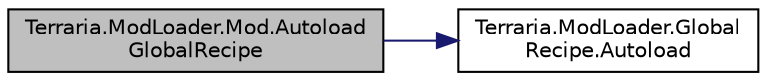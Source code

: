 digraph "Terraria.ModLoader.Mod.AutoloadGlobalRecipe"
{
  edge [fontname="Helvetica",fontsize="10",labelfontname="Helvetica",labelfontsize="10"];
  node [fontname="Helvetica",fontsize="10",shape=record];
  rankdir="LR";
  Node130 [label="Terraria.ModLoader.Mod.Autoload\lGlobalRecipe",height=0.2,width=0.4,color="black", fillcolor="grey75", style="filled", fontcolor="black"];
  Node130 -> Node131 [color="midnightblue",fontsize="10",style="solid",fontname="Helvetica"];
  Node131 [label="Terraria.ModLoader.Global\lRecipe.Autoload",height=0.2,width=0.4,color="black", fillcolor="white", style="filled",URL="$class_terraria_1_1_mod_loader_1_1_global_recipe.html#ab891c879c12eba28e5c035171b0d753b",tooltip="Allows you to automatically load a GlobalRecipe instead of using Mod.AddGlobalRecipe. Return true to allow autoloading; by default returns the mod&#39;s autoload property. Name is initialized to the overriding class name. Use this method to either force or stop an autoload, and to change the default internal name. "];
}
